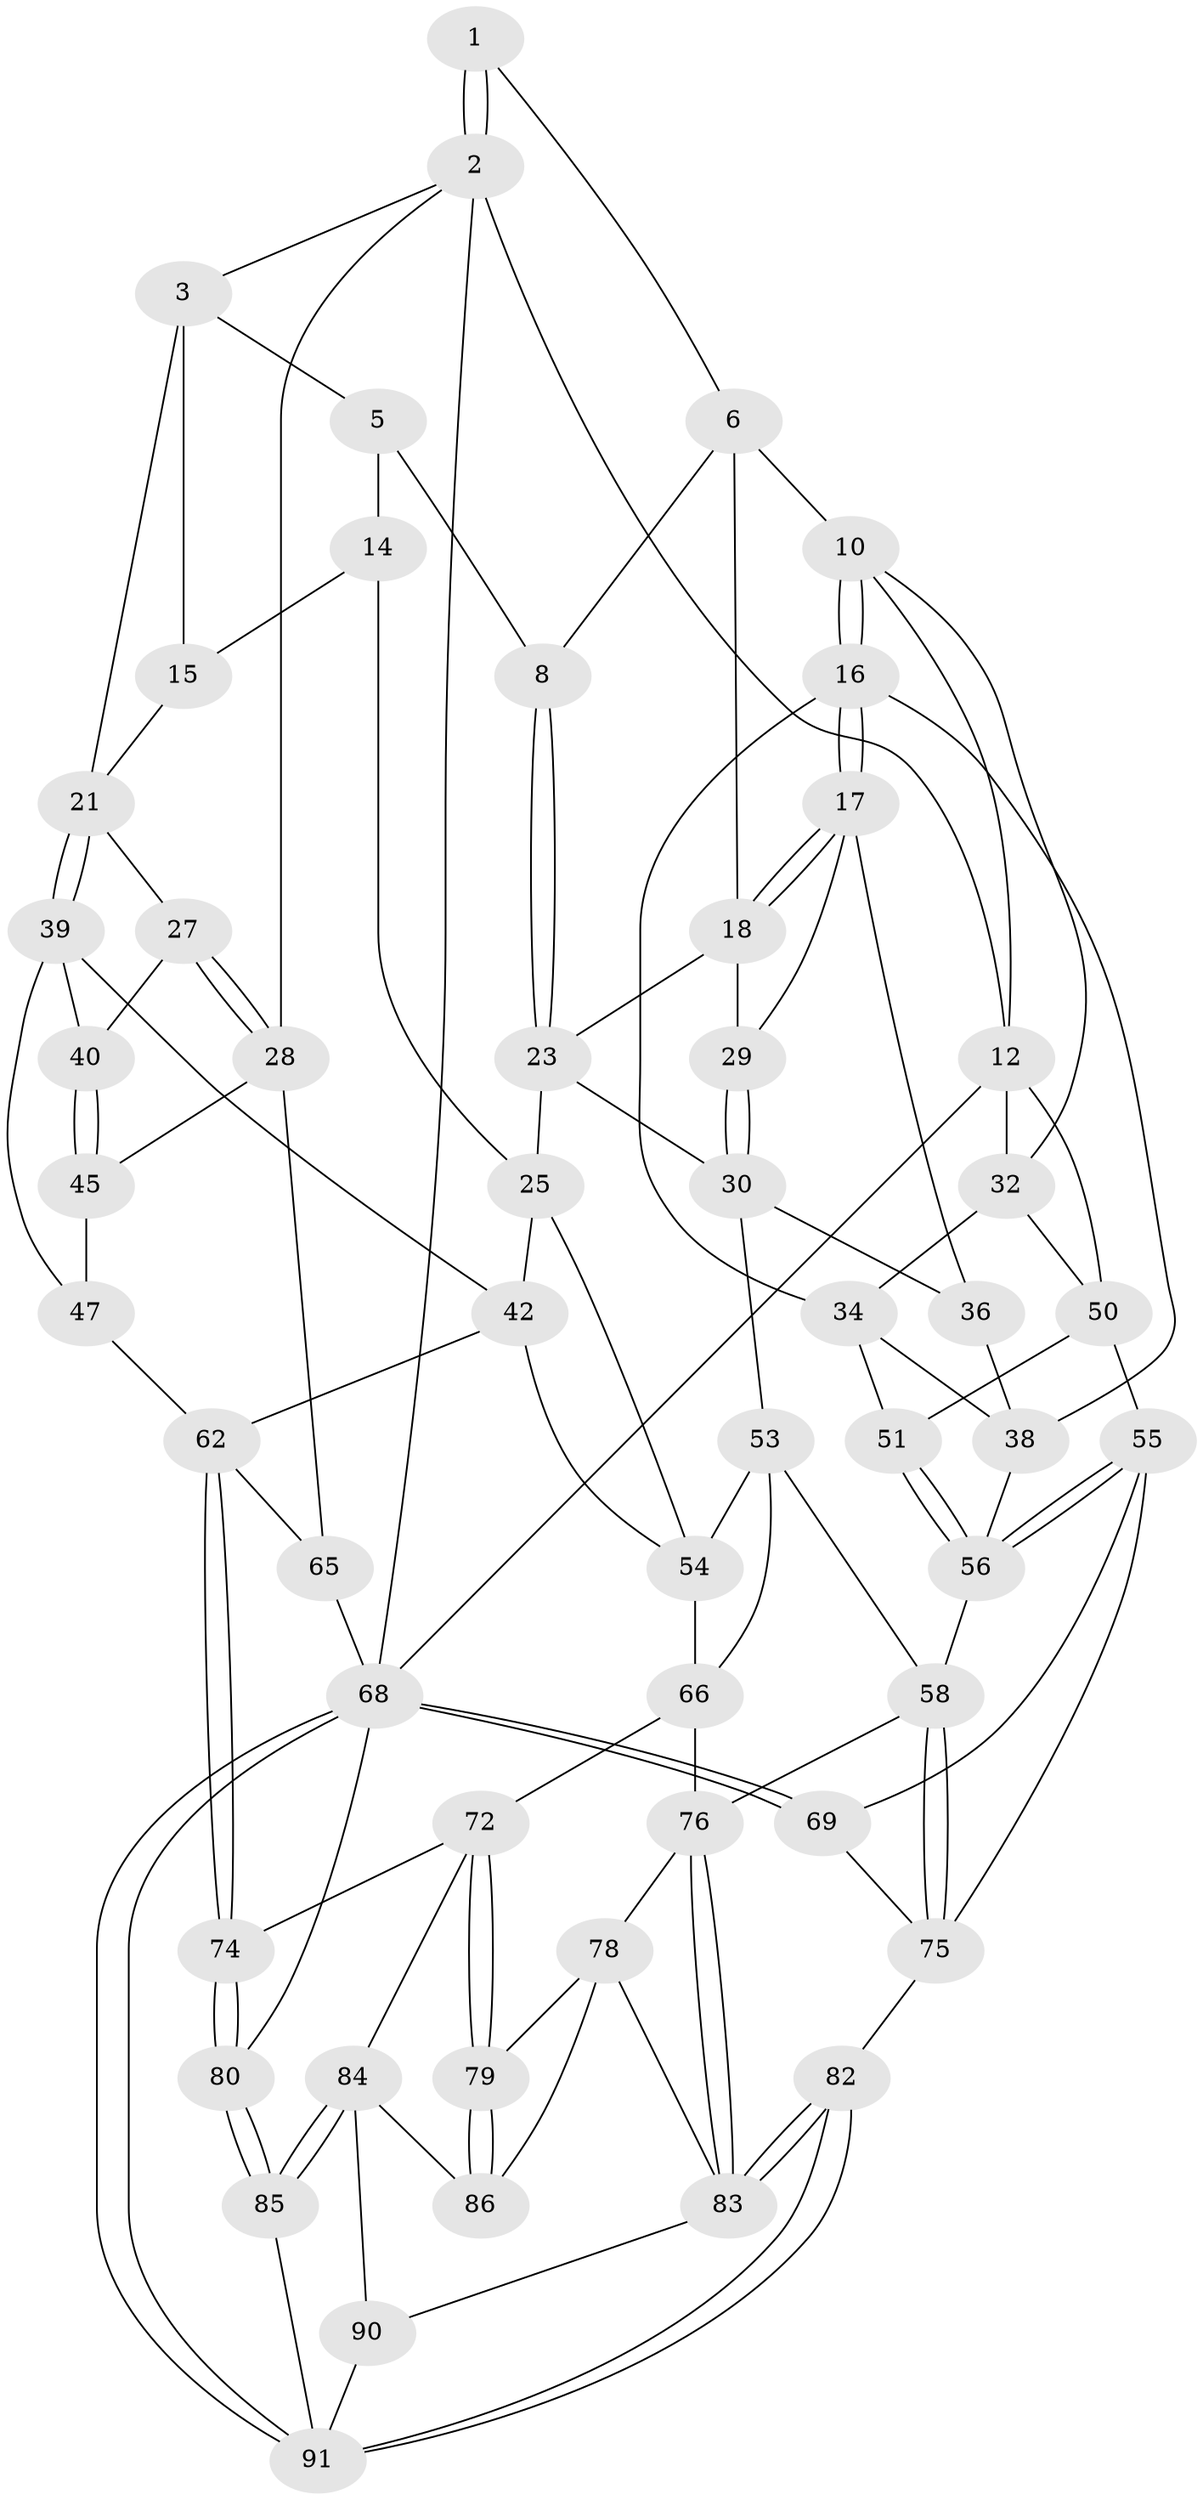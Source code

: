 // original degree distribution, {3: 0.021739130434782608, 5: 0.5652173913043478, 4: 0.21739130434782608, 6: 0.1956521739130435}
// Generated by graph-tools (version 1.1) at 2025/11/02/27/25 16:11:57]
// undirected, 55 vertices, 124 edges
graph export_dot {
graph [start="1"]
  node [color=gray90,style=filled];
  1 [pos="+0.30927346381966725+0"];
  2 [pos="+0+0",super="+13"];
  3 [pos="+0.13141982298724625+0.13350797640632206",super="+4"];
  5 [pos="+0.30080041980580224+0.06864032459747016",super="+9"];
  6 [pos="+0.5957865048650248+0",super="+7"];
  8 [pos="+0.4378819220986833+0.1341865954351151"];
  10 [pos="+0.9021208679900877+0",super="+11"];
  12 [pos="+1+0",super="+44"];
  14 [pos="+0.34610347813430736+0.20009233717305389",super="+26"];
  15 [pos="+0.28970687165706843+0.15976048137634932",super="+20"];
  16 [pos="+0.754678369458221+0.22772585662095415",super="+35"];
  17 [pos="+0.7308943221407977+0.22299605842395231",super="+31"];
  18 [pos="+0.6279736763478736+0.17918706713241458",super="+19"];
  21 [pos="+0.16234900935263494+0.23418832890431884",super="+22"];
  23 [pos="+0.4654543269537535+0.2372880227032403",super="+24"];
  25 [pos="+0.3390768458770611+0.3173649487104487",super="+41"];
  27 [pos="+0+0.24235380886639116"];
  28 [pos="+0+0.2236204576550474",super="+46"];
  29 [pos="+0.6034994590663899+0.22868145216753122"];
  30 [pos="+0.5394159918639713+0.3253887514680676",super="+37"];
  32 [pos="+0.8903556840855393+0.25568836621515234",super="+33"];
  34 [pos="+0.8328108881955203+0.28557824893634803",super="+48"];
  36 [pos="+0.6223227531883906+0.4191214641437728"];
  38 [pos="+0.6481686935039925+0.4255240857643887",super="+49"];
  39 [pos="+0.13121379766876162+0.2799799931489849",super="+43"];
  40 [pos="+0.08350634957794438+0.2944616667731412"];
  42 [pos="+0.27375305218257057+0.43654642573102653",super="+61"];
  45 [pos="+0.03729204697752361+0.38084351691266366"];
  47 [pos="+0.14319803774455023+0.46011102345894606"];
  50 [pos="+0.8783898125259784+0.30917548548812884",super="+52"];
  51 [pos="+0.8723937899412925+0.36444420528362403"];
  53 [pos="+0.5351170176997062+0.45604756846816713",super="+60"];
  54 [pos="+0.39102958320855735+0.4644247939063281",super="+64"];
  55 [pos="+1+0.5241800740226633",super="+70"];
  56 [pos="+0.868692940069708+0.5721067636174384",super="+57"];
  58 [pos="+0.7786125500633075+0.6448252230472425",super="+59"];
  62 [pos="+0.1783078687385325+0.6626954073529843",super="+63"];
  65 [pos="+0+0.5995343640372376"];
  66 [pos="+0.4125067624568275+0.6683321304688695",super="+67"];
  68 [pos="+1+1",super="+71"];
  69 [pos="+1+1"];
  72 [pos="+0.3096185618620072+0.7080737527045639",super="+73"];
  74 [pos="+0.20075108694477795+0.693451433745369"];
  75 [pos="+0.8054593690501423+0.7582299539856286",super="+81"];
  76 [pos="+0.5737182228077532+0.7839933227007927",super="+77"];
  78 [pos="+0.45971908568690234+0.8077574627944666",super="+89"];
  79 [pos="+0.3640143960206075+0.8369171378282123"];
  80 [pos="+0+1"];
  82 [pos="+0.7111557306020303+0.9009810988617968"];
  83 [pos="+0.600961899479481+0.8584447188223826",super="+88"];
  84 [pos="+0.23946041402167778+1",super="+87"];
  85 [pos="+0.12332920711851877+1"];
  86 [pos="+0.3585359494769968+0.8864249131162171"];
  90 [pos="+0.4968208394939463+0.9729964486918817"];
  91 [pos="+0.7127499443819664+1",super="+92"];
  1 -- 2;
  1 -- 2;
  1 -- 6;
  2 -- 3;
  2 -- 12;
  2 -- 28;
  2 -- 68;
  3 -- 5;
  3 -- 15;
  3 -- 21;
  5 -- 8;
  5 -- 14;
  6 -- 10;
  6 -- 8;
  6 -- 18;
  8 -- 23;
  8 -- 23;
  10 -- 16;
  10 -- 16;
  10 -- 32;
  10 -- 12;
  12 -- 68;
  12 -- 32;
  12 -- 50;
  14 -- 15 [weight=2];
  14 -- 25;
  15 -- 21;
  16 -- 17;
  16 -- 17;
  16 -- 34;
  16 -- 38;
  17 -- 18;
  17 -- 18;
  17 -- 36;
  17 -- 29;
  18 -- 29;
  18 -- 23;
  21 -- 39;
  21 -- 39;
  21 -- 27;
  23 -- 25;
  23 -- 30;
  25 -- 42;
  25 -- 54;
  27 -- 28;
  27 -- 28;
  27 -- 40;
  28 -- 65;
  28 -- 45;
  29 -- 30;
  29 -- 30;
  30 -- 36;
  30 -- 53;
  32 -- 34;
  32 -- 50;
  34 -- 51;
  34 -- 38;
  36 -- 38;
  38 -- 56;
  39 -- 40;
  39 -- 42;
  39 -- 47;
  40 -- 45;
  40 -- 45;
  42 -- 62;
  42 -- 54;
  45 -- 47;
  47 -- 62;
  50 -- 51;
  50 -- 55;
  51 -- 56;
  51 -- 56;
  53 -- 54;
  53 -- 58;
  53 -- 66;
  54 -- 66;
  55 -- 56;
  55 -- 56;
  55 -- 75;
  55 -- 69;
  56 -- 58;
  58 -- 75;
  58 -- 75;
  58 -- 76;
  62 -- 74;
  62 -- 74;
  62 -- 65;
  65 -- 68;
  66 -- 72;
  66 -- 76;
  68 -- 69;
  68 -- 69;
  68 -- 91;
  68 -- 91;
  68 -- 80;
  69 -- 75;
  72 -- 79;
  72 -- 79;
  72 -- 74;
  72 -- 84;
  74 -- 80;
  74 -- 80;
  75 -- 82;
  76 -- 83;
  76 -- 83;
  76 -- 78;
  78 -- 79;
  78 -- 86;
  78 -- 83;
  79 -- 86;
  79 -- 86;
  80 -- 85;
  80 -- 85;
  82 -- 83;
  82 -- 83;
  82 -- 91;
  82 -- 91;
  83 -- 90;
  84 -- 85;
  84 -- 85;
  84 -- 90;
  84 -- 86;
  85 -- 91;
  90 -- 91;
}
